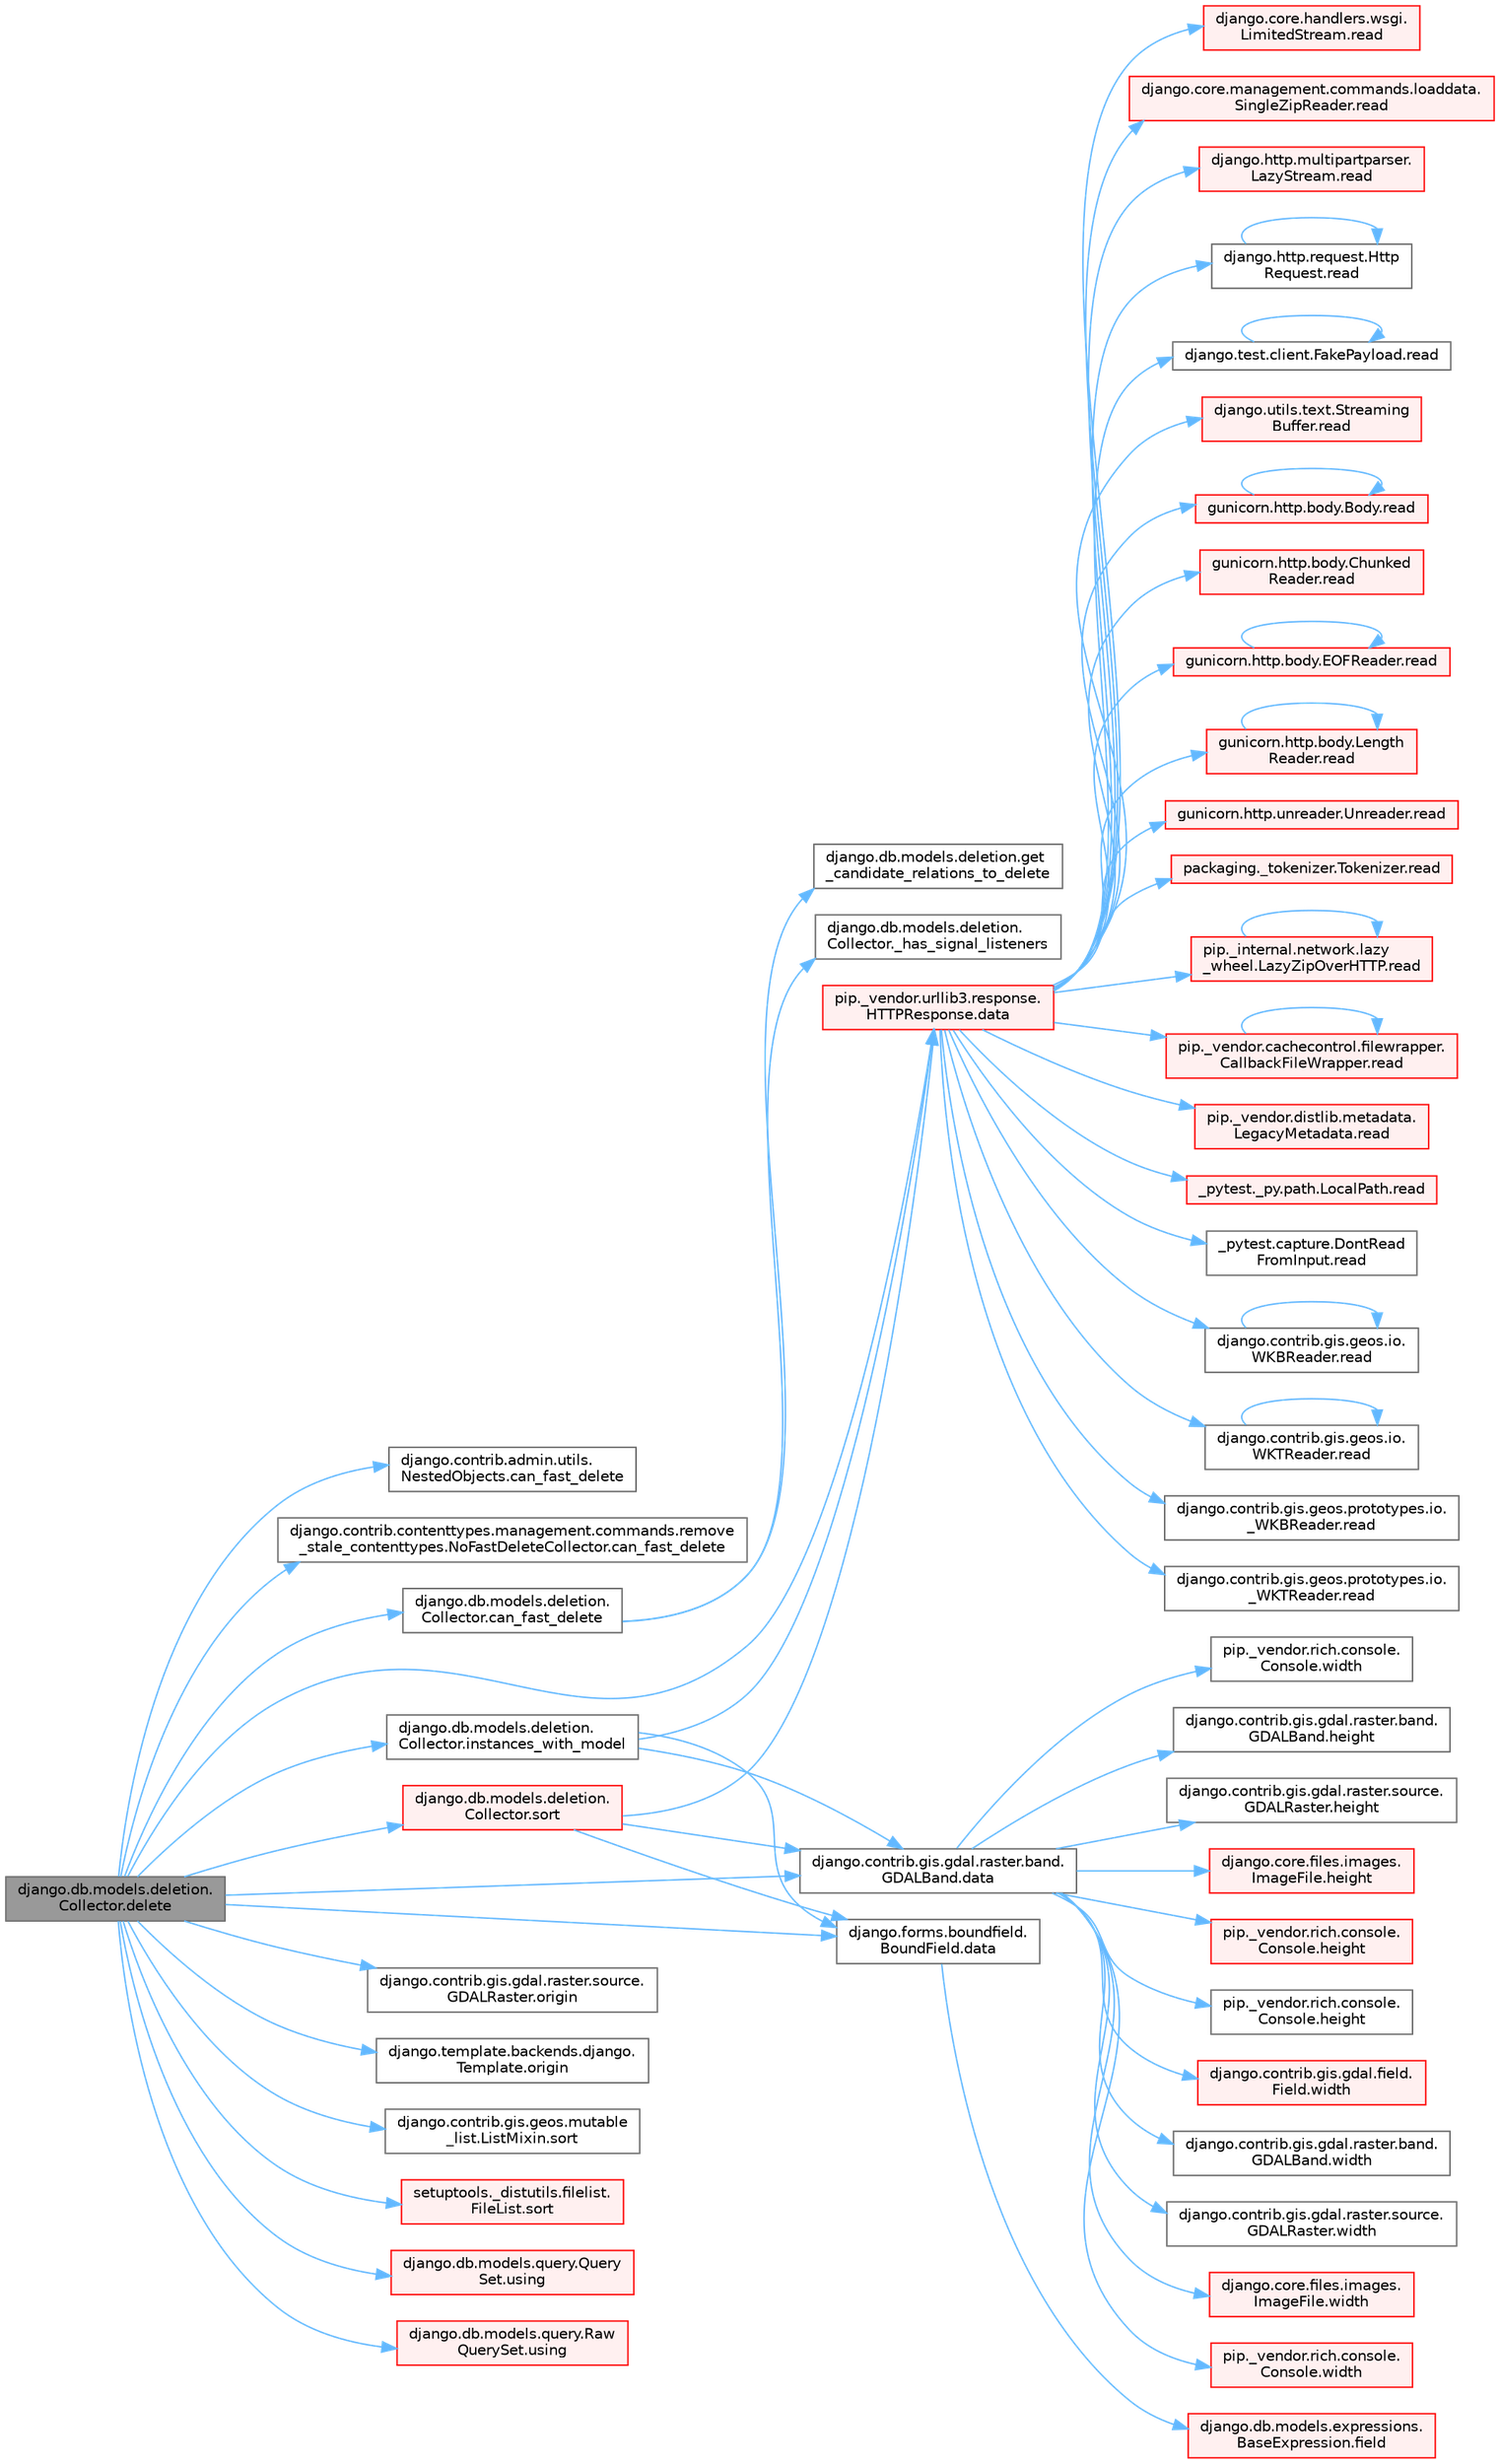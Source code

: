 digraph "django.db.models.deletion.Collector.delete"
{
 // LATEX_PDF_SIZE
  bgcolor="transparent";
  edge [fontname=Helvetica,fontsize=10,labelfontname=Helvetica,labelfontsize=10];
  node [fontname=Helvetica,fontsize=10,shape=box,height=0.2,width=0.4];
  rankdir="LR";
  Node1 [id="Node000001",label="django.db.models.deletion.\lCollector.delete",height=0.2,width=0.4,color="gray40", fillcolor="grey60", style="filled", fontcolor="black",tooltip=" "];
  Node1 -> Node2 [id="edge1_Node000001_Node000002",color="steelblue1",style="solid",tooltip=" "];
  Node2 [id="Node000002",label="django.contrib.admin.utils.\lNestedObjects.can_fast_delete",height=0.2,width=0.4,color="grey40", fillcolor="white", style="filled",URL="$classdjango_1_1contrib_1_1admin_1_1utils_1_1_nested_objects.html#a0e26a713ea24f7f94dd80387f690cfaf",tooltip=" "];
  Node1 -> Node3 [id="edge2_Node000001_Node000003",color="steelblue1",style="solid",tooltip=" "];
  Node3 [id="Node000003",label="django.contrib.contenttypes.management.commands.remove\l_stale_contenttypes.NoFastDeleteCollector.can_fast_delete",height=0.2,width=0.4,color="grey40", fillcolor="white", style="filled",URL="$classdjango_1_1contrib_1_1contenttypes_1_1management_1_1commands_1_1remove__stale__contenttypes_1_1_no_fast_delete_collector.html#a45246e216bd0e8f424c879547527a319",tooltip=" "];
  Node1 -> Node4 [id="edge3_Node000001_Node000004",color="steelblue1",style="solid",tooltip=" "];
  Node4 [id="Node000004",label="django.db.models.deletion.\lCollector.can_fast_delete",height=0.2,width=0.4,color="grey40", fillcolor="white", style="filled",URL="$classdjango_1_1db_1_1models_1_1deletion_1_1_collector.html#a2bc4a123c8d70b0d953103900848ec96",tooltip=" "];
  Node4 -> Node5 [id="edge4_Node000004_Node000005",color="steelblue1",style="solid",tooltip=" "];
  Node5 [id="Node000005",label="django.db.models.deletion.\lCollector._has_signal_listeners",height=0.2,width=0.4,color="grey40", fillcolor="white", style="filled",URL="$classdjango_1_1db_1_1models_1_1deletion_1_1_collector.html#a53652ec4795083fd79452b85336538fd",tooltip=" "];
  Node4 -> Node6 [id="edge5_Node000004_Node000006",color="steelblue1",style="solid",tooltip=" "];
  Node6 [id="Node000006",label="django.db.models.deletion.get\l_candidate_relations_to_delete",height=0.2,width=0.4,color="grey40", fillcolor="white", style="filled",URL="$namespacedjango_1_1db_1_1models_1_1deletion.html#a40ae934b6819d6bad1764bca916a12ec",tooltip=" "];
  Node1 -> Node7 [id="edge6_Node000001_Node000007",color="steelblue1",style="solid",tooltip=" "];
  Node7 [id="Node000007",label="django.contrib.gis.gdal.raster.band.\lGDALBand.data",height=0.2,width=0.4,color="grey40", fillcolor="white", style="filled",URL="$classdjango_1_1contrib_1_1gis_1_1gdal_1_1raster_1_1band_1_1_g_d_a_l_band.html#a5d37dc4c4d5a50a21b75460e75f9ee4d",tooltip=" "];
  Node7 -> Node8 [id="edge7_Node000007_Node000008",color="steelblue1",style="solid",tooltip=" "];
  Node8 [id="Node000008",label="django.contrib.gis.gdal.raster.band.\lGDALBand.height",height=0.2,width=0.4,color="grey40", fillcolor="white", style="filled",URL="$classdjango_1_1contrib_1_1gis_1_1gdal_1_1raster_1_1band_1_1_g_d_a_l_band.html#a7bea10d663b16684316ee8a95120ed62",tooltip=" "];
  Node7 -> Node9 [id="edge8_Node000007_Node000009",color="steelblue1",style="solid",tooltip=" "];
  Node9 [id="Node000009",label="django.contrib.gis.gdal.raster.source.\lGDALRaster.height",height=0.2,width=0.4,color="grey40", fillcolor="white", style="filled",URL="$classdjango_1_1contrib_1_1gis_1_1gdal_1_1raster_1_1source_1_1_g_d_a_l_raster.html#a5a893c132270fb65d330a59510a6bff0",tooltip=" "];
  Node7 -> Node10 [id="edge9_Node000007_Node000010",color="steelblue1",style="solid",tooltip=" "];
  Node10 [id="Node000010",label="django.core.files.images.\lImageFile.height",height=0.2,width=0.4,color="red", fillcolor="#FFF0F0", style="filled",URL="$classdjango_1_1core_1_1files_1_1images_1_1_image_file.html#ad4617c14c2a4ffe0b677cd7c1579bd20",tooltip=" "];
  Node7 -> Node4522 [id="edge10_Node000007_Node004522",color="steelblue1",style="solid",tooltip=" "];
  Node4522 [id="Node004522",label="pip._vendor.rich.console.\lConsole.height",height=0.2,width=0.4,color="red", fillcolor="#FFF0F0", style="filled",URL="$classpip_1_1__vendor_1_1rich_1_1console_1_1_console.html#adf55ca44bd09a7285363cdfd2a411a53",tooltip=" "];
  Node7 -> Node4523 [id="edge11_Node000007_Node004523",color="steelblue1",style="solid",tooltip=" "];
  Node4523 [id="Node004523",label="pip._vendor.rich.console.\lConsole.height",height=0.2,width=0.4,color="grey40", fillcolor="white", style="filled",URL="$classpip_1_1__vendor_1_1rich_1_1console_1_1_console.html#ab53d9f9fda0d620f747ea404220d1e89",tooltip=" "];
  Node7 -> Node1837 [id="edge12_Node000007_Node001837",color="steelblue1",style="solid",tooltip=" "];
  Node1837 [id="Node001837",label="django.contrib.gis.gdal.field.\lField.width",height=0.2,width=0.4,color="red", fillcolor="#FFF0F0", style="filled",URL="$classdjango_1_1contrib_1_1gis_1_1gdal_1_1field_1_1_field.html#a9d43a623b937f633a9e6dca9323f5fa7",tooltip=" "];
  Node7 -> Node1838 [id="edge13_Node000007_Node001838",color="steelblue1",style="solid",tooltip=" "];
  Node1838 [id="Node001838",label="django.contrib.gis.gdal.raster.band.\lGDALBand.width",height=0.2,width=0.4,color="grey40", fillcolor="white", style="filled",URL="$classdjango_1_1contrib_1_1gis_1_1gdal_1_1raster_1_1band_1_1_g_d_a_l_band.html#a407780888708f2bb99b4d298eb6d8062",tooltip=" "];
  Node7 -> Node1839 [id="edge14_Node000007_Node001839",color="steelblue1",style="solid",tooltip=" "];
  Node1839 [id="Node001839",label="django.contrib.gis.gdal.raster.source.\lGDALRaster.width",height=0.2,width=0.4,color="grey40", fillcolor="white", style="filled",URL="$classdjango_1_1contrib_1_1gis_1_1gdal_1_1raster_1_1source_1_1_g_d_a_l_raster.html#a58442e42bce5bcabb54fab7a2e636bc2",tooltip=" "];
  Node7 -> Node1840 [id="edge15_Node000007_Node001840",color="steelblue1",style="solid",tooltip=" "];
  Node1840 [id="Node001840",label="django.core.files.images.\lImageFile.width",height=0.2,width=0.4,color="red", fillcolor="#FFF0F0", style="filled",URL="$classdjango_1_1core_1_1files_1_1images_1_1_image_file.html#a3a50a37ab3f2d7395c892a262ecb49bc",tooltip=" "];
  Node7 -> Node1841 [id="edge16_Node000007_Node001841",color="steelblue1",style="solid",tooltip=" "];
  Node1841 [id="Node001841",label="pip._vendor.rich.console.\lConsole.width",height=0.2,width=0.4,color="red", fillcolor="#FFF0F0", style="filled",URL="$classpip_1_1__vendor_1_1rich_1_1console_1_1_console.html#a3163e1b4e2842bc355d0f5c3100ecc08",tooltip=" "];
  Node7 -> Node1842 [id="edge17_Node000007_Node001842",color="steelblue1",style="solid",tooltip=" "];
  Node1842 [id="Node001842",label="pip._vendor.rich.console.\lConsole.width",height=0.2,width=0.4,color="grey40", fillcolor="white", style="filled",URL="$classpip_1_1__vendor_1_1rich_1_1console_1_1_console.html#aa2ba8c5fa1dd224794b0ac2acd384863",tooltip=" "];
  Node1 -> Node262 [id="edge18_Node000001_Node000262",color="steelblue1",style="solid",tooltip=" "];
  Node262 [id="Node000262",label="django.forms.boundfield.\lBoundField.data",height=0.2,width=0.4,color="grey40", fillcolor="white", style="filled",URL="$classdjango_1_1forms_1_1boundfield_1_1_bound_field.html#ad38e19a5099c352218e82322f47b020c",tooltip=" "];
  Node262 -> Node111 [id="edge19_Node000262_Node000111",color="steelblue1",style="solid",tooltip=" "];
  Node111 [id="Node000111",label="django.db.models.expressions.\lBaseExpression.field",height=0.2,width=0.4,color="red", fillcolor="#FFF0F0", style="filled",URL="$classdjango_1_1db_1_1models_1_1expressions_1_1_base_expression.html#a70aeb35391ada82c2e9f02b1c3ac150c",tooltip=" "];
  Node1 -> Node263 [id="edge20_Node000001_Node000263",color="steelblue1",style="solid",tooltip=" "];
  Node263 [id="Node000263",label="pip._vendor.urllib3.response.\lHTTPResponse.data",height=0.2,width=0.4,color="red", fillcolor="#FFF0F0", style="filled",URL="$classpip_1_1__vendor_1_1urllib3_1_1response_1_1_h_t_t_p_response.html#abf3c538704803faf453331b0031f3bdd",tooltip=" "];
  Node263 -> Node50 [id="edge21_Node000263_Node000050",color="steelblue1",style="solid",tooltip=" "];
  Node50 [id="Node000050",label="_pytest._py.path.LocalPath.read",height=0.2,width=0.4,color="red", fillcolor="#FFF0F0", style="filled",URL="$class__pytest_1_1__py_1_1path_1_1_local_path.html#a8640b65f715ce8a258379deb78a68fd8",tooltip=" "];
  Node263 -> Node264 [id="edge22_Node000263_Node000264",color="steelblue1",style="solid",tooltip=" "];
  Node264 [id="Node000264",label="_pytest.capture.DontRead\lFromInput.read",height=0.2,width=0.4,color="grey40", fillcolor="white", style="filled",URL="$class__pytest_1_1capture_1_1_dont_read_from_input.html#abe84d6d5626bed2fa4f52408d2b95d3f",tooltip=" "];
  Node263 -> Node265 [id="edge23_Node000263_Node000265",color="steelblue1",style="solid",tooltip=" "];
  Node265 [id="Node000265",label="django.contrib.gis.geos.io.\lWKBReader.read",height=0.2,width=0.4,color="grey40", fillcolor="white", style="filled",URL="$classdjango_1_1contrib_1_1gis_1_1geos_1_1io_1_1_w_k_b_reader.html#a690153c2f609f20814011beceded4ce6",tooltip=" "];
  Node265 -> Node265 [id="edge24_Node000265_Node000265",color="steelblue1",style="solid",tooltip=" "];
  Node263 -> Node266 [id="edge25_Node000263_Node000266",color="steelblue1",style="solid",tooltip=" "];
  Node266 [id="Node000266",label="django.contrib.gis.geos.io.\lWKTReader.read",height=0.2,width=0.4,color="grey40", fillcolor="white", style="filled",URL="$classdjango_1_1contrib_1_1gis_1_1geos_1_1io_1_1_w_k_t_reader.html#af8cdf42c9388b4ca18b86af2cd174dd0",tooltip=" "];
  Node266 -> Node266 [id="edge26_Node000266_Node000266",color="steelblue1",style="solid",tooltip=" "];
  Node263 -> Node267 [id="edge27_Node000263_Node000267",color="steelblue1",style="solid",tooltip=" "];
  Node267 [id="Node000267",label="django.contrib.gis.geos.prototypes.io.\l_WKBReader.read",height=0.2,width=0.4,color="grey40", fillcolor="white", style="filled",URL="$classdjango_1_1contrib_1_1gis_1_1geos_1_1prototypes_1_1io_1_1___w_k_b_reader.html#a71e78ed5a74b998533ef3801723a5827",tooltip=" "];
  Node263 -> Node268 [id="edge28_Node000263_Node000268",color="steelblue1",style="solid",tooltip=" "];
  Node268 [id="Node000268",label="django.contrib.gis.geos.prototypes.io.\l_WKTReader.read",height=0.2,width=0.4,color="grey40", fillcolor="white", style="filled",URL="$classdjango_1_1contrib_1_1gis_1_1geos_1_1prototypes_1_1io_1_1___w_k_t_reader.html#a97b2007978d99bec56d1bbf4091dd46a",tooltip=" "];
  Node263 -> Node269 [id="edge29_Node000263_Node000269",color="steelblue1",style="solid",tooltip=" "];
  Node269 [id="Node000269",label="django.core.handlers.wsgi.\lLimitedStream.read",height=0.2,width=0.4,color="red", fillcolor="#FFF0F0", style="filled",URL="$classdjango_1_1core_1_1handlers_1_1wsgi_1_1_limited_stream.html#a01766186550a2bafd2a0c0cac1117797",tooltip=" "];
  Node263 -> Node273 [id="edge30_Node000263_Node000273",color="steelblue1",style="solid",tooltip=" "];
  Node273 [id="Node000273",label="django.core.management.commands.loaddata.\lSingleZipReader.read",height=0.2,width=0.4,color="red", fillcolor="#FFF0F0", style="filled",URL="$classdjango_1_1core_1_1management_1_1commands_1_1loaddata_1_1_single_zip_reader.html#a6c6512afb638e535f6d9973329238ec1",tooltip=" "];
  Node263 -> Node278 [id="edge31_Node000263_Node000278",color="steelblue1",style="solid",tooltip=" "];
  Node278 [id="Node000278",label="django.http.multipartparser.\lLazyStream.read",height=0.2,width=0.4,color="red", fillcolor="#FFF0F0", style="filled",URL="$classdjango_1_1http_1_1multipartparser_1_1_lazy_stream.html#af5553676fbef507453fe16dbce30f2d6",tooltip=" "];
  Node263 -> Node281 [id="edge32_Node000263_Node000281",color="steelblue1",style="solid",tooltip=" "];
  Node281 [id="Node000281",label="django.http.request.Http\lRequest.read",height=0.2,width=0.4,color="grey40", fillcolor="white", style="filled",URL="$classdjango_1_1http_1_1request_1_1_http_request.html#a7b5205e754042f5dc1400c5f6884da05",tooltip=" "];
  Node281 -> Node281 [id="edge33_Node000281_Node000281",color="steelblue1",style="solid",tooltip=" "];
  Node263 -> Node282 [id="edge34_Node000263_Node000282",color="steelblue1",style="solid",tooltip=" "];
  Node282 [id="Node000282",label="django.test.client.FakePayload.read",height=0.2,width=0.4,color="grey40", fillcolor="white", style="filled",URL="$classdjango_1_1test_1_1client_1_1_fake_payload.html#a4968728a37f7ecfa436f7156923f32fc",tooltip=" "];
  Node282 -> Node282 [id="edge35_Node000282_Node000282",color="steelblue1",style="solid",tooltip=" "];
  Node263 -> Node283 [id="edge36_Node000263_Node000283",color="steelblue1",style="solid",tooltip=" "];
  Node283 [id="Node000283",label="django.utils.text.Streaming\lBuffer.read",height=0.2,width=0.4,color="red", fillcolor="#FFF0F0", style="filled",URL="$classdjango_1_1utils_1_1text_1_1_streaming_buffer.html#a0d8c76cbb45b290915e65a79dabe0d7b",tooltip=" "];
  Node263 -> Node320 [id="edge37_Node000263_Node000320",color="steelblue1",style="solid",tooltip=" "];
  Node320 [id="Node000320",label="gunicorn.http.body.Body.read",height=0.2,width=0.4,color="red", fillcolor="#FFF0F0", style="filled",URL="$classgunicorn_1_1http_1_1body_1_1_body.html#a26fa33ab9da80d4da60638f902d8bbd8",tooltip=" "];
  Node320 -> Node320 [id="edge38_Node000320_Node000320",color="steelblue1",style="solid",tooltip=" "];
  Node263 -> Node323 [id="edge39_Node000263_Node000323",color="steelblue1",style="solid",tooltip=" "];
  Node323 [id="Node000323",label="gunicorn.http.body.Chunked\lReader.read",height=0.2,width=0.4,color="red", fillcolor="#FFF0F0", style="filled",URL="$classgunicorn_1_1http_1_1body_1_1_chunked_reader.html#aa291cdee58cf19e63d92914442ab2d7e",tooltip=" "];
  Node263 -> Node329 [id="edge40_Node000263_Node000329",color="steelblue1",style="solid",tooltip=" "];
  Node329 [id="Node000329",label="gunicorn.http.body.EOFReader.read",height=0.2,width=0.4,color="red", fillcolor="#FFF0F0", style="filled",URL="$classgunicorn_1_1http_1_1body_1_1_e_o_f_reader.html#a6ae0aab25c53911d59fcbb87c1dfa602",tooltip=" "];
  Node329 -> Node329 [id="edge41_Node000329_Node000329",color="steelblue1",style="solid",tooltip=" "];
  Node263 -> Node332 [id="edge42_Node000263_Node000332",color="steelblue1",style="solid",tooltip=" "];
  Node332 [id="Node000332",label="gunicorn.http.body.Length\lReader.read",height=0.2,width=0.4,color="red", fillcolor="#FFF0F0", style="filled",URL="$classgunicorn_1_1http_1_1body_1_1_length_reader.html#a78c9415492b01b7b1553a481fe9aef7e",tooltip=" "];
  Node332 -> Node332 [id="edge43_Node000332_Node000332",color="steelblue1",style="solid",tooltip=" "];
  Node263 -> Node334 [id="edge44_Node000263_Node000334",color="steelblue1",style="solid",tooltip=" "];
  Node334 [id="Node000334",label="gunicorn.http.unreader.Unreader.read",height=0.2,width=0.4,color="red", fillcolor="#FFF0F0", style="filled",URL="$classgunicorn_1_1http_1_1unreader_1_1_unreader.html#a4d05a3b72ffb1dd09d3e4b3dd1d1e44c",tooltip=" "];
  Node263 -> Node4288 [id="edge45_Node000263_Node004288",color="steelblue1",style="solid",tooltip=" "];
  Node4288 [id="Node004288",label="packaging._tokenizer.Tokenizer.read",height=0.2,width=0.4,color="red", fillcolor="#FFF0F0", style="filled",URL="$classpackaging_1_1__tokenizer_1_1_tokenizer.html#a0338e1186dd1574082f047fdff9b3b2d",tooltip=" "];
  Node263 -> Node4289 [id="edge46_Node000263_Node004289",color="steelblue1",style="solid",tooltip=" "];
  Node4289 [id="Node004289",label="pip._internal.network.lazy\l_wheel.LazyZipOverHTTP.read",height=0.2,width=0.4,color="red", fillcolor="#FFF0F0", style="filled",URL="$classpip_1_1__internal_1_1network_1_1lazy__wheel_1_1_lazy_zip_over_h_t_t_p.html#adb8837e292941df2568b4de4082ecf19",tooltip=" "];
  Node4289 -> Node4289 [id="edge47_Node004289_Node004289",color="steelblue1",style="solid",tooltip=" "];
  Node263 -> Node4303 [id="edge48_Node000263_Node004303",color="steelblue1",style="solid",tooltip=" "];
  Node4303 [id="Node004303",label="pip._vendor.cachecontrol.filewrapper.\lCallbackFileWrapper.read",height=0.2,width=0.4,color="red", fillcolor="#FFF0F0", style="filled",URL="$classpip_1_1__vendor_1_1cachecontrol_1_1filewrapper_1_1_callback_file_wrapper.html#afceb112c071f7b24b9db274a61213b68",tooltip=" "];
  Node4303 -> Node4303 [id="edge49_Node004303_Node004303",color="steelblue1",style="solid",tooltip=" "];
  Node263 -> Node4305 [id="edge50_Node000263_Node004305",color="steelblue1",style="solid",tooltip=" "];
  Node4305 [id="Node004305",label="pip._vendor.distlib.metadata.\lLegacyMetadata.read",height=0.2,width=0.4,color="red", fillcolor="#FFF0F0", style="filled",URL="$classpip_1_1__vendor_1_1distlib_1_1metadata_1_1_legacy_metadata.html#a5473003d19554803bc6f7f4af863060f",tooltip=" "];
  Node1 -> Node4524 [id="edge51_Node000001_Node004524",color="steelblue1",style="solid",tooltip=" "];
  Node4524 [id="Node004524",label="django.db.models.deletion.\lCollector.instances_with_model",height=0.2,width=0.4,color="grey40", fillcolor="white", style="filled",URL="$classdjango_1_1db_1_1models_1_1deletion_1_1_collector.html#aa9b21b7799f8225f3b8dad9c58326540",tooltip=" "];
  Node4524 -> Node7 [id="edge52_Node004524_Node000007",color="steelblue1",style="solid",tooltip=" "];
  Node4524 -> Node262 [id="edge53_Node004524_Node000262",color="steelblue1",style="solid",tooltip=" "];
  Node4524 -> Node263 [id="edge54_Node004524_Node000263",color="steelblue1",style="solid",tooltip=" "];
  Node1 -> Node3462 [id="edge55_Node000001_Node003462",color="steelblue1",style="solid",tooltip=" "];
  Node3462 [id="Node003462",label="django.contrib.gis.gdal.raster.source.\lGDALRaster.origin",height=0.2,width=0.4,color="grey40", fillcolor="white", style="filled",URL="$classdjango_1_1contrib_1_1gis_1_1gdal_1_1raster_1_1source_1_1_g_d_a_l_raster.html#ace95f7affac490b0549559e515c8353f",tooltip=" "];
  Node1 -> Node3463 [id="edge56_Node000001_Node003463",color="steelblue1",style="solid",tooltip=" "];
  Node3463 [id="Node003463",label="django.template.backends.django.\lTemplate.origin",height=0.2,width=0.4,color="grey40", fillcolor="white", style="filled",URL="$classdjango_1_1template_1_1backends_1_1django_1_1_template.html#afab4909f0cdf15d67ebbb0cc1531fcec",tooltip=" "];
  Node1 -> Node3363 [id="edge57_Node000001_Node003363",color="steelblue1",style="solid",tooltip=" "];
  Node3363 [id="Node003363",label="django.contrib.gis.geos.mutable\l_list.ListMixin.sort",height=0.2,width=0.4,color="grey40", fillcolor="white", style="filled",URL="$classdjango_1_1contrib_1_1gis_1_1geos_1_1mutable__list_1_1_list_mixin.html#a3943af29375abcf1098bb24b16aa57da",tooltip=" "];
  Node1 -> Node3364 [id="edge58_Node000001_Node003364",color="steelblue1",style="solid",tooltip=" "];
  Node3364 [id="Node003364",label="django.db.models.deletion.\lCollector.sort",height=0.2,width=0.4,color="red", fillcolor="#FFF0F0", style="filled",URL="$classdjango_1_1db_1_1models_1_1deletion_1_1_collector.html#aed167225de4a87068c3156b198e7697c",tooltip=" "];
  Node3364 -> Node7 [id="edge59_Node003364_Node000007",color="steelblue1",style="solid",tooltip=" "];
  Node3364 -> Node262 [id="edge60_Node003364_Node000262",color="steelblue1",style="solid",tooltip=" "];
  Node3364 -> Node263 [id="edge61_Node003364_Node000263",color="steelblue1",style="solid",tooltip=" "];
  Node1 -> Node3365 [id="edge62_Node000001_Node003365",color="steelblue1",style="solid",tooltip=" "];
  Node3365 [id="Node003365",label="setuptools._distutils.filelist.\lFileList.sort",height=0.2,width=0.4,color="red", fillcolor="#FFF0F0", style="filled",URL="$classsetuptools_1_1__distutils_1_1filelist_1_1_file_list.html#a22aca338a56171f45d6a8f9e7abe6498",tooltip=" "];
  Node1 -> Node2833 [id="edge63_Node000001_Node002833",color="steelblue1",style="solid",tooltip=" "];
  Node2833 [id="Node002833",label="django.db.models.query.Query\lSet.using",height=0.2,width=0.4,color="red", fillcolor="#FFF0F0", style="filled",URL="$classdjango_1_1db_1_1models_1_1query_1_1_query_set.html#a0b29c2fda0f45838531c7d5296e3973f",tooltip=" "];
  Node1 -> Node2834 [id="edge64_Node000001_Node002834",color="steelblue1",style="solid",tooltip=" "];
  Node2834 [id="Node002834",label="django.db.models.query.Raw\lQuerySet.using",height=0.2,width=0.4,color="red", fillcolor="#FFF0F0", style="filled",URL="$classdjango_1_1db_1_1models_1_1query_1_1_raw_query_set.html#aeec4eed23baff216e73f6ad539c96ab8",tooltip=" "];
}
